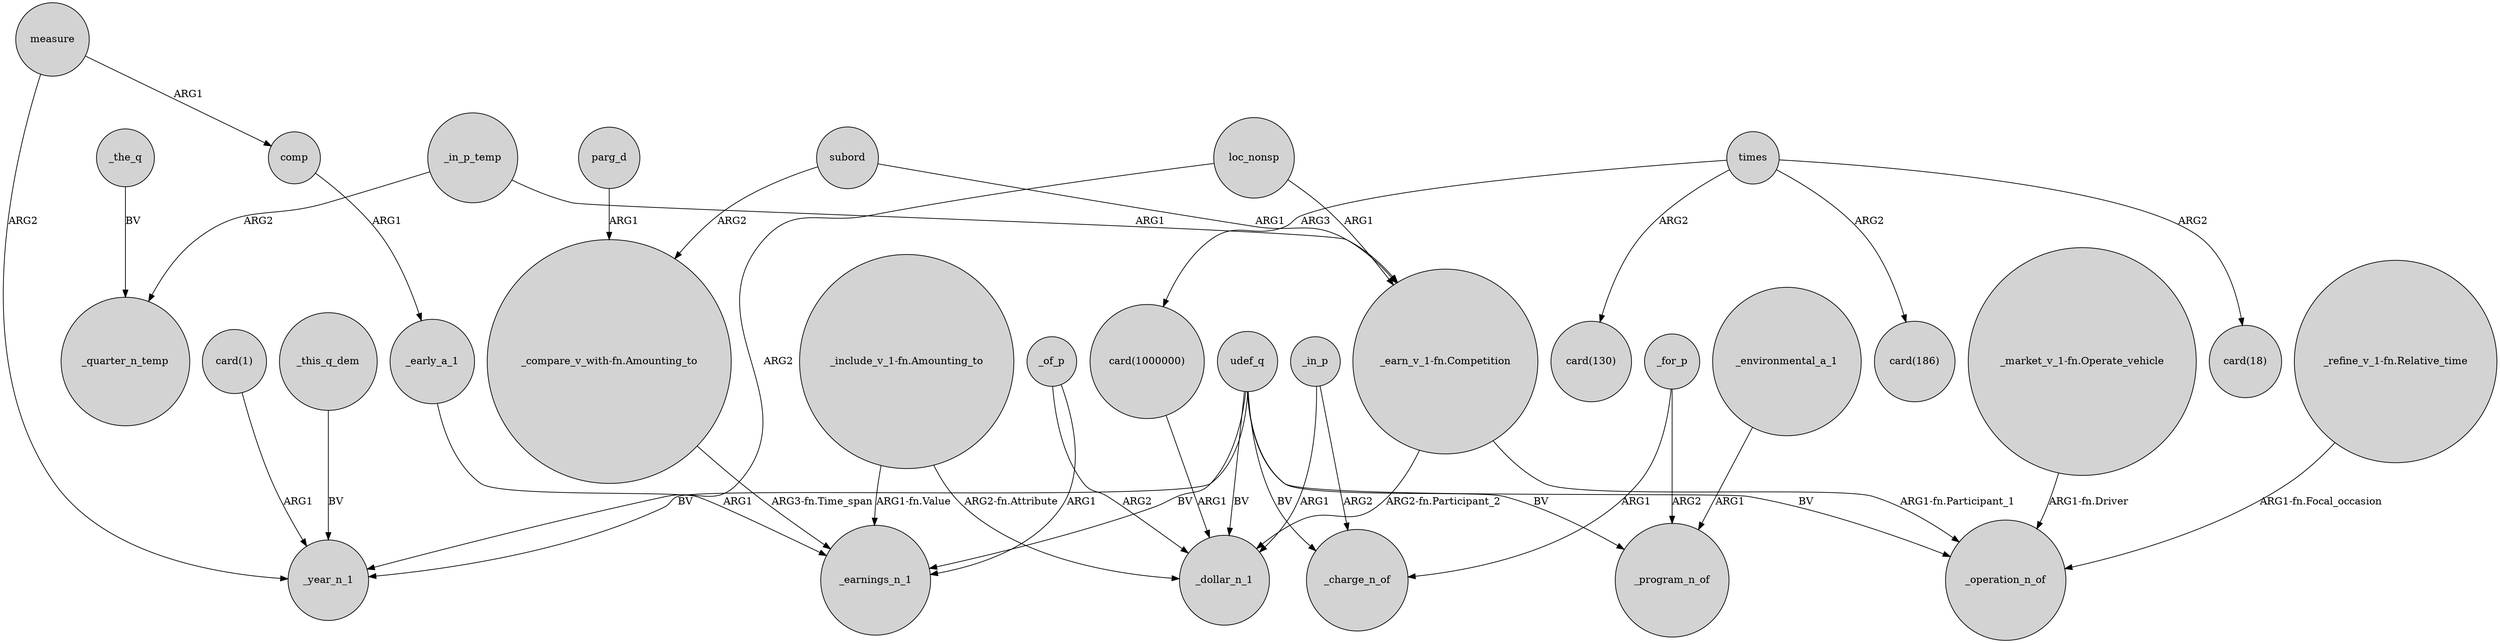digraph {
	node [shape=circle style=filled]
	_in_p_temp -> _quarter_n_temp [label=ARG2]
	times -> "card(186)" [label=ARG2]
	"_compare_v_with-fn.Amounting_to" -> _earnings_n_1 [label="ARG3-fn.Time_span"]
	"_include_v_1-fn.Amounting_to" -> _earnings_n_1 [label="ARG1-fn.Value"]
	"card(1)" -> _year_n_1 [label=ARG1]
	"_earn_v_1-fn.Competition" -> _dollar_n_1 [label="ARG2-fn.Participant_2"]
	_the_q -> _quarter_n_temp [label=BV]
	times -> "card(1000000)" [label=ARG3]
	subord -> "_earn_v_1-fn.Competition" [label=ARG1]
	_for_p -> _charge_n_of [label=ARG1]
	comp -> _early_a_1 [label=ARG1]
	"_earn_v_1-fn.Competition" -> _operation_n_of [label="ARG1-fn.Participant_1"]
	udef_q -> _program_n_of [label=BV]
	loc_nonsp -> _year_n_1 [label=ARG2]
	loc_nonsp -> "_earn_v_1-fn.Competition" [label=ARG1]
	"_market_v_1-fn.Operate_vehicle" -> _operation_n_of [label="ARG1-fn.Driver"]
	_in_p -> _dollar_n_1 [label=ARG1]
	measure -> _year_n_1 [label=ARG2]
	"_include_v_1-fn.Amounting_to" -> _dollar_n_1 [label="ARG2-fn.Attribute"]
	udef_q -> _earnings_n_1 [label=BV]
	_early_a_1 -> _earnings_n_1 [label=ARG1]
	_of_p -> _earnings_n_1 [label=ARG1]
	udef_q -> _operation_n_of [label=BV]
	_for_p -> _program_n_of [label=ARG2]
	_in_p_temp -> "_earn_v_1-fn.Competition" [label=ARG1]
	udef_q -> _dollar_n_1 [label=BV]
	times -> "card(18)" [label=ARG2]
	"card(1000000)" -> _dollar_n_1 [label=ARG1]
	_this_q_dem -> _year_n_1 [label=BV]
	udef_q -> _charge_n_of [label=BV]
	_environmental_a_1 -> _program_n_of [label=ARG1]
	measure -> comp [label=ARG1]
	udef_q -> _year_n_1 [label=BV]
	subord -> "_compare_v_with-fn.Amounting_to" [label=ARG2]
	_of_p -> _dollar_n_1 [label=ARG2]
	parg_d -> "_compare_v_with-fn.Amounting_to" [label=ARG1]
	"_refine_v_1-fn.Relative_time" -> _operation_n_of [label="ARG1-fn.Focal_occasion"]
	times -> "card(130)" [label=ARG2]
	_in_p -> _charge_n_of [label=ARG2]
}
